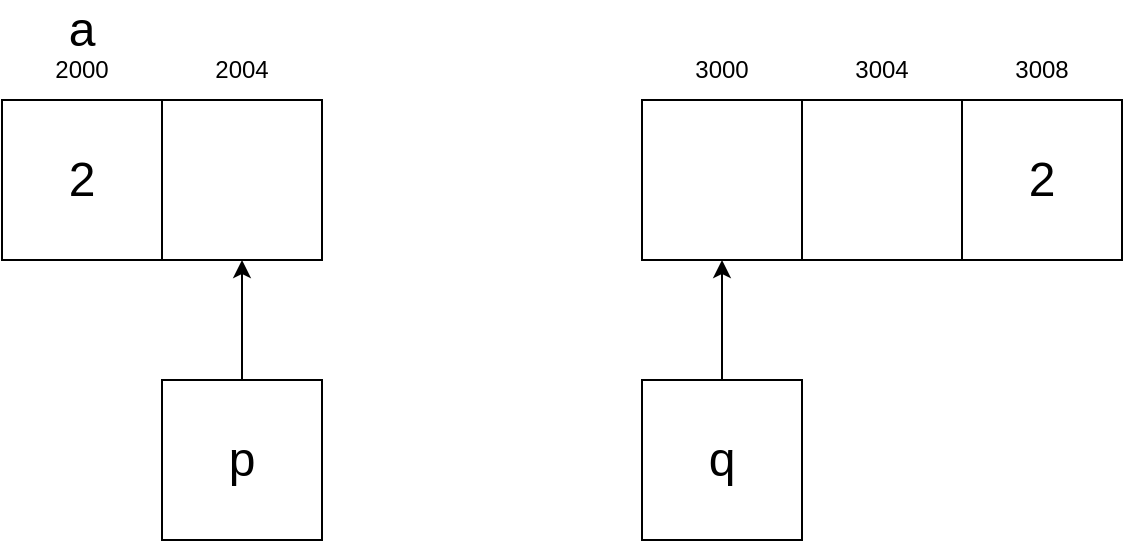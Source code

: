<mxfile version="22.1.7" type="device">
  <diagram name="Page-1" id="Nd5DbJ3rPkqbErypx3yW">
    <mxGraphModel dx="1114" dy="514" grid="1" gridSize="10" guides="1" tooltips="1" connect="1" arrows="1" fold="1" page="1" pageScale="1" pageWidth="827" pageHeight="1169" math="0" shadow="0">
      <root>
        <mxCell id="0" />
        <mxCell id="1" parent="0" />
        <mxCell id="IWNkGDh0XmaVUesixV1r-1" value="&lt;font style=&quot;font-size: 24px;&quot;&gt;2&lt;/font&gt;" style="whiteSpace=wrap;html=1;aspect=fixed;" vertex="1" parent="1">
          <mxGeometry x="120" y="160" width="80" height="80" as="geometry" />
        </mxCell>
        <mxCell id="IWNkGDh0XmaVUesixV1r-2" value="&lt;font style=&quot;font-size: 24px;&quot;&gt;a&lt;/font&gt;" style="text;html=1;strokeColor=none;fillColor=none;align=center;verticalAlign=middle;whiteSpace=wrap;rounded=0;" vertex="1" parent="1">
          <mxGeometry x="130" y="110" width="60" height="30" as="geometry" />
        </mxCell>
        <mxCell id="IWNkGDh0XmaVUesixV1r-9" style="edgeStyle=orthogonalEdgeStyle;rounded=0;orthogonalLoop=1;jettySize=auto;html=1;entryX=0.5;entryY=1;entryDx=0;entryDy=0;" edge="1" parent="1" source="IWNkGDh0XmaVUesixV1r-3" target="IWNkGDh0XmaVUesixV1r-8">
          <mxGeometry relative="1" as="geometry" />
        </mxCell>
        <mxCell id="IWNkGDh0XmaVUesixV1r-3" value="&lt;font style=&quot;font-size: 24px;&quot;&gt;p&lt;/font&gt;" style="whiteSpace=wrap;html=1;aspect=fixed;" vertex="1" parent="1">
          <mxGeometry x="200" y="300" width="80" height="80" as="geometry" />
        </mxCell>
        <mxCell id="IWNkGDh0XmaVUesixV1r-5" value="" style="whiteSpace=wrap;html=1;aspect=fixed;" vertex="1" parent="1">
          <mxGeometry x="520" y="160" width="80" height="80" as="geometry" />
        </mxCell>
        <mxCell id="IWNkGDh0XmaVUesixV1r-15" style="edgeStyle=orthogonalEdgeStyle;rounded=0;orthogonalLoop=1;jettySize=auto;html=1;entryX=0.5;entryY=1;entryDx=0;entryDy=0;" edge="1" parent="1" source="IWNkGDh0XmaVUesixV1r-6" target="IWNkGDh0XmaVUesixV1r-14">
          <mxGeometry relative="1" as="geometry" />
        </mxCell>
        <mxCell id="IWNkGDh0XmaVUesixV1r-6" value="&lt;font style=&quot;font-size: 24px;&quot;&gt;q&lt;/font&gt;" style="whiteSpace=wrap;html=1;aspect=fixed;" vertex="1" parent="1">
          <mxGeometry x="440" y="300" width="80" height="80" as="geometry" />
        </mxCell>
        <mxCell id="IWNkGDh0XmaVUesixV1r-8" value="" style="whiteSpace=wrap;html=1;aspect=fixed;" vertex="1" parent="1">
          <mxGeometry x="200" y="160" width="80" height="80" as="geometry" />
        </mxCell>
        <mxCell id="IWNkGDh0XmaVUesixV1r-11" value="2000" style="text;html=1;strokeColor=none;fillColor=none;align=center;verticalAlign=middle;whiteSpace=wrap;rounded=0;" vertex="1" parent="1">
          <mxGeometry x="130" y="130" width="60" height="30" as="geometry" />
        </mxCell>
        <mxCell id="IWNkGDh0XmaVUesixV1r-12" value="2004" style="text;html=1;strokeColor=none;fillColor=none;align=center;verticalAlign=middle;whiteSpace=wrap;rounded=0;" vertex="1" parent="1">
          <mxGeometry x="210" y="130" width="60" height="30" as="geometry" />
        </mxCell>
        <mxCell id="IWNkGDh0XmaVUesixV1r-13" value="&lt;font style=&quot;font-size: 24px;&quot;&gt;2&lt;/font&gt;" style="whiteSpace=wrap;html=1;aspect=fixed;" vertex="1" parent="1">
          <mxGeometry x="600" y="160" width="80" height="80" as="geometry" />
        </mxCell>
        <mxCell id="IWNkGDh0XmaVUesixV1r-14" value="" style="whiteSpace=wrap;html=1;aspect=fixed;" vertex="1" parent="1">
          <mxGeometry x="440" y="160" width="80" height="80" as="geometry" />
        </mxCell>
        <mxCell id="IWNkGDh0XmaVUesixV1r-16" value="3008" style="text;html=1;strokeColor=none;fillColor=none;align=center;verticalAlign=middle;whiteSpace=wrap;rounded=0;" vertex="1" parent="1">
          <mxGeometry x="610" y="130" width="60" height="30" as="geometry" />
        </mxCell>
        <mxCell id="IWNkGDh0XmaVUesixV1r-17" value="3004" style="text;html=1;strokeColor=none;fillColor=none;align=center;verticalAlign=middle;whiteSpace=wrap;rounded=0;" vertex="1" parent="1">
          <mxGeometry x="530" y="130" width="60" height="30" as="geometry" />
        </mxCell>
        <mxCell id="IWNkGDh0XmaVUesixV1r-18" value="3000" style="text;html=1;strokeColor=none;fillColor=none;align=center;verticalAlign=middle;whiteSpace=wrap;rounded=0;" vertex="1" parent="1">
          <mxGeometry x="450" y="130" width="60" height="30" as="geometry" />
        </mxCell>
      </root>
    </mxGraphModel>
  </diagram>
</mxfile>
